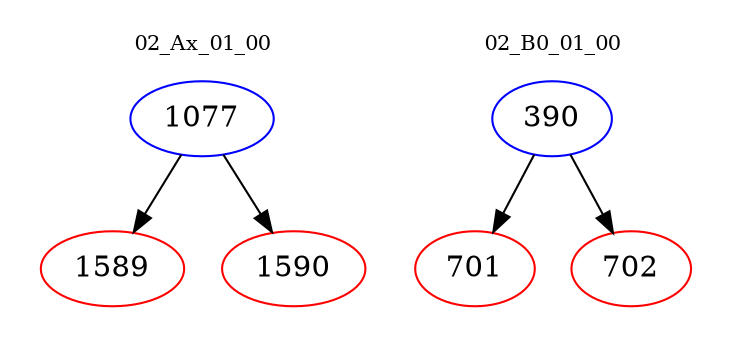 digraph{
subgraph cluster_0 {
color = white
label = "02_Ax_01_00";
fontsize=10;
T0_1077 [label="1077", color="blue"]
T0_1077 -> T0_1589 [color="black"]
T0_1589 [label="1589", color="red"]
T0_1077 -> T0_1590 [color="black"]
T0_1590 [label="1590", color="red"]
}
subgraph cluster_1 {
color = white
label = "02_B0_01_00";
fontsize=10;
T1_390 [label="390", color="blue"]
T1_390 -> T1_701 [color="black"]
T1_701 [label="701", color="red"]
T1_390 -> T1_702 [color="black"]
T1_702 [label="702", color="red"]
}
}
